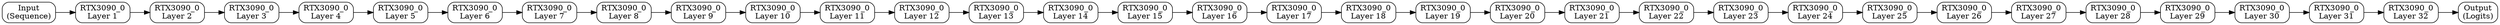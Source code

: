 digraph Baseline_Sequential {
    rankdir=LR;
    node [shape=box, style=rounded];
    
    // Input node
    input [label="Input\n(Sequence)"];
    
    // Single device with all layers
    RTX3090_0_layer1 [label="RTX3090_0\nLayer 1"];
    RTX3090_0_layer2 [label="RTX3090_0\nLayer 2"];
    RTX3090_0_layer3 [label="RTX3090_0\nLayer 3"];
    RTX3090_0_layer4 [label="RTX3090_0\nLayer 4"];
    RTX3090_0_layer5 [label="RTX3090_0\nLayer 5"];
    RTX3090_0_layer6 [label="RTX3090_0\nLayer 6"];
    RTX3090_0_layer7 [label="RTX3090_0\nLayer 7"];
    RTX3090_0_layer8 [label="RTX3090_0\nLayer 8"];
    RTX3090_0_layer9 [label="RTX3090_0\nLayer 9"];
    RTX3090_0_layer10 [label="RTX3090_0\nLayer 10"];
    RTX3090_0_layer11 [label="RTX3090_0\nLayer 11"];
    RTX3090_0_layer12 [label="RTX3090_0\nLayer 12"];
    RTX3090_0_layer13 [label="RTX3090_0\nLayer 13"];
    RTX3090_0_layer14 [label="RTX3090_0\nLayer 14"];
    RTX3090_0_layer15 [label="RTX3090_0\nLayer 15"];
    RTX3090_0_layer16 [label="RTX3090_0\nLayer 16"];
    RTX3090_0_layer17 [label="RTX3090_0\nLayer 17"];
    RTX3090_0_layer18 [label="RTX3090_0\nLayer 18"];
    RTX3090_0_layer19 [label="RTX3090_0\nLayer 19"];
    RTX3090_0_layer20 [label="RTX3090_0\nLayer 20"];
    RTX3090_0_layer21 [label="RTX3090_0\nLayer 21"];
    RTX3090_0_layer22 [label="RTX3090_0\nLayer 22"];
    RTX3090_0_layer23 [label="RTX3090_0\nLayer 23"];
    RTX3090_0_layer24 [label="RTX3090_0\nLayer 24"];
    RTX3090_0_layer25 [label="RTX3090_0\nLayer 25"];
    RTX3090_0_layer26 [label="RTX3090_0\nLayer 26"];
    RTX3090_0_layer27 [label="RTX3090_0\nLayer 27"];
    RTX3090_0_layer28 [label="RTX3090_0\nLayer 28"];
    RTX3090_0_layer29 [label="RTX3090_0\nLayer 29"];
    RTX3090_0_layer30 [label="RTX3090_0\nLayer 30"];
    RTX3090_0_layer31 [label="RTX3090_0\nLayer 31"];
    RTX3090_0_layer32 [label="RTX3090_0\nLayer 32"];
    
    // Output node
    output [label="Output\n(Logits)"];
    
    // Edges connecting all layers sequentially
    input -> RTX3090_0_layer1;
    RTX3090_0_layer1 -> RTX3090_0_layer2;
    RTX3090_0_layer2 -> RTX3090_0_layer3;
    RTX3090_0_layer3 -> RTX3090_0_layer4;
    RTX3090_0_layer4 -> RTX3090_0_layer5;
    RTX3090_0_layer5 -> RTX3090_0_layer6;
    RTX3090_0_layer6 -> RTX3090_0_layer7;
    RTX3090_0_layer7 -> RTX3090_0_layer8;
    RTX3090_0_layer8 -> RTX3090_0_layer9;
    RTX3090_0_layer9 -> RTX3090_0_layer10;
    RTX3090_0_layer10 -> RTX3090_0_layer11;
    RTX3090_0_layer11 -> RTX3090_0_layer12;
    RTX3090_0_layer12 -> RTX3090_0_layer13;
    RTX3090_0_layer13 -> RTX3090_0_layer14;
    RTX3090_0_layer14 -> RTX3090_0_layer15;
    RTX3090_0_layer15 -> RTX3090_0_layer16;
    RTX3090_0_layer16 -> RTX3090_0_layer17;
    RTX3090_0_layer17 -> RTX3090_0_layer18;
    RTX3090_0_layer18 -> RTX3090_0_layer19;
    RTX3090_0_layer19 -> RTX3090_0_layer20;
    RTX3090_0_layer20 -> RTX3090_0_layer21;
    RTX3090_0_layer21 -> RTX3090_0_layer22;
    RTX3090_0_layer22 -> RTX3090_0_layer23;
    RTX3090_0_layer23 -> RTX3090_0_layer24;
    RTX3090_0_layer24 -> RTX3090_0_layer25;
    RTX3090_0_layer25 -> RTX3090_0_layer26;
    RTX3090_0_layer26 -> RTX3090_0_layer27;
    RTX3090_0_layer27 -> RTX3090_0_layer28;
    RTX3090_0_layer28 -> RTX3090_0_layer29;
    RTX3090_0_layer29 -> RTX3090_0_layer30;
    RTX3090_0_layer30 -> RTX3090_0_layer31;
    RTX3090_0_layer31 -> RTX3090_0_layer32;
    RTX3090_0_layer32 -> output;
}